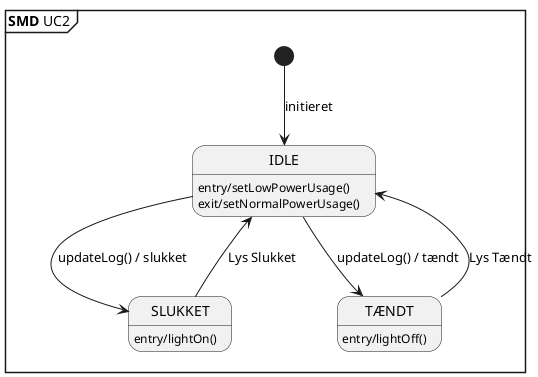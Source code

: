 @startuml SMD UC2

mainframe **SMD** UC2

hide empty description

[*] --> IDLE : initieret

state IDLE : entry/setLowPowerUsage()
state IDLE : exit/setNormalPowerUsage()  

state SLUKKET : entry/lightOn()
state TÆNDT  : entry/lightOff()


IDLE --> TÆNDT : updateLog() / tændt
TÆNDT --> IDLE : Lys Tændt

IDLE --> SLUKKET : updateLog() / slukket
SLUKKET --> IDLE : Lys Slukket




@enduml